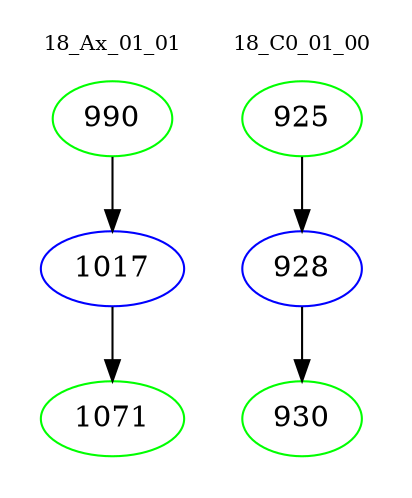 digraph{
subgraph cluster_0 {
color = white
label = "18_Ax_01_01";
fontsize=10;
T0_990 [label="990", color="green"]
T0_990 -> T0_1017 [color="black"]
T0_1017 [label="1017", color="blue"]
T0_1017 -> T0_1071 [color="black"]
T0_1071 [label="1071", color="green"]
}
subgraph cluster_1 {
color = white
label = "18_C0_01_00";
fontsize=10;
T1_925 [label="925", color="green"]
T1_925 -> T1_928 [color="black"]
T1_928 [label="928", color="blue"]
T1_928 -> T1_930 [color="black"]
T1_930 [label="930", color="green"]
}
}
